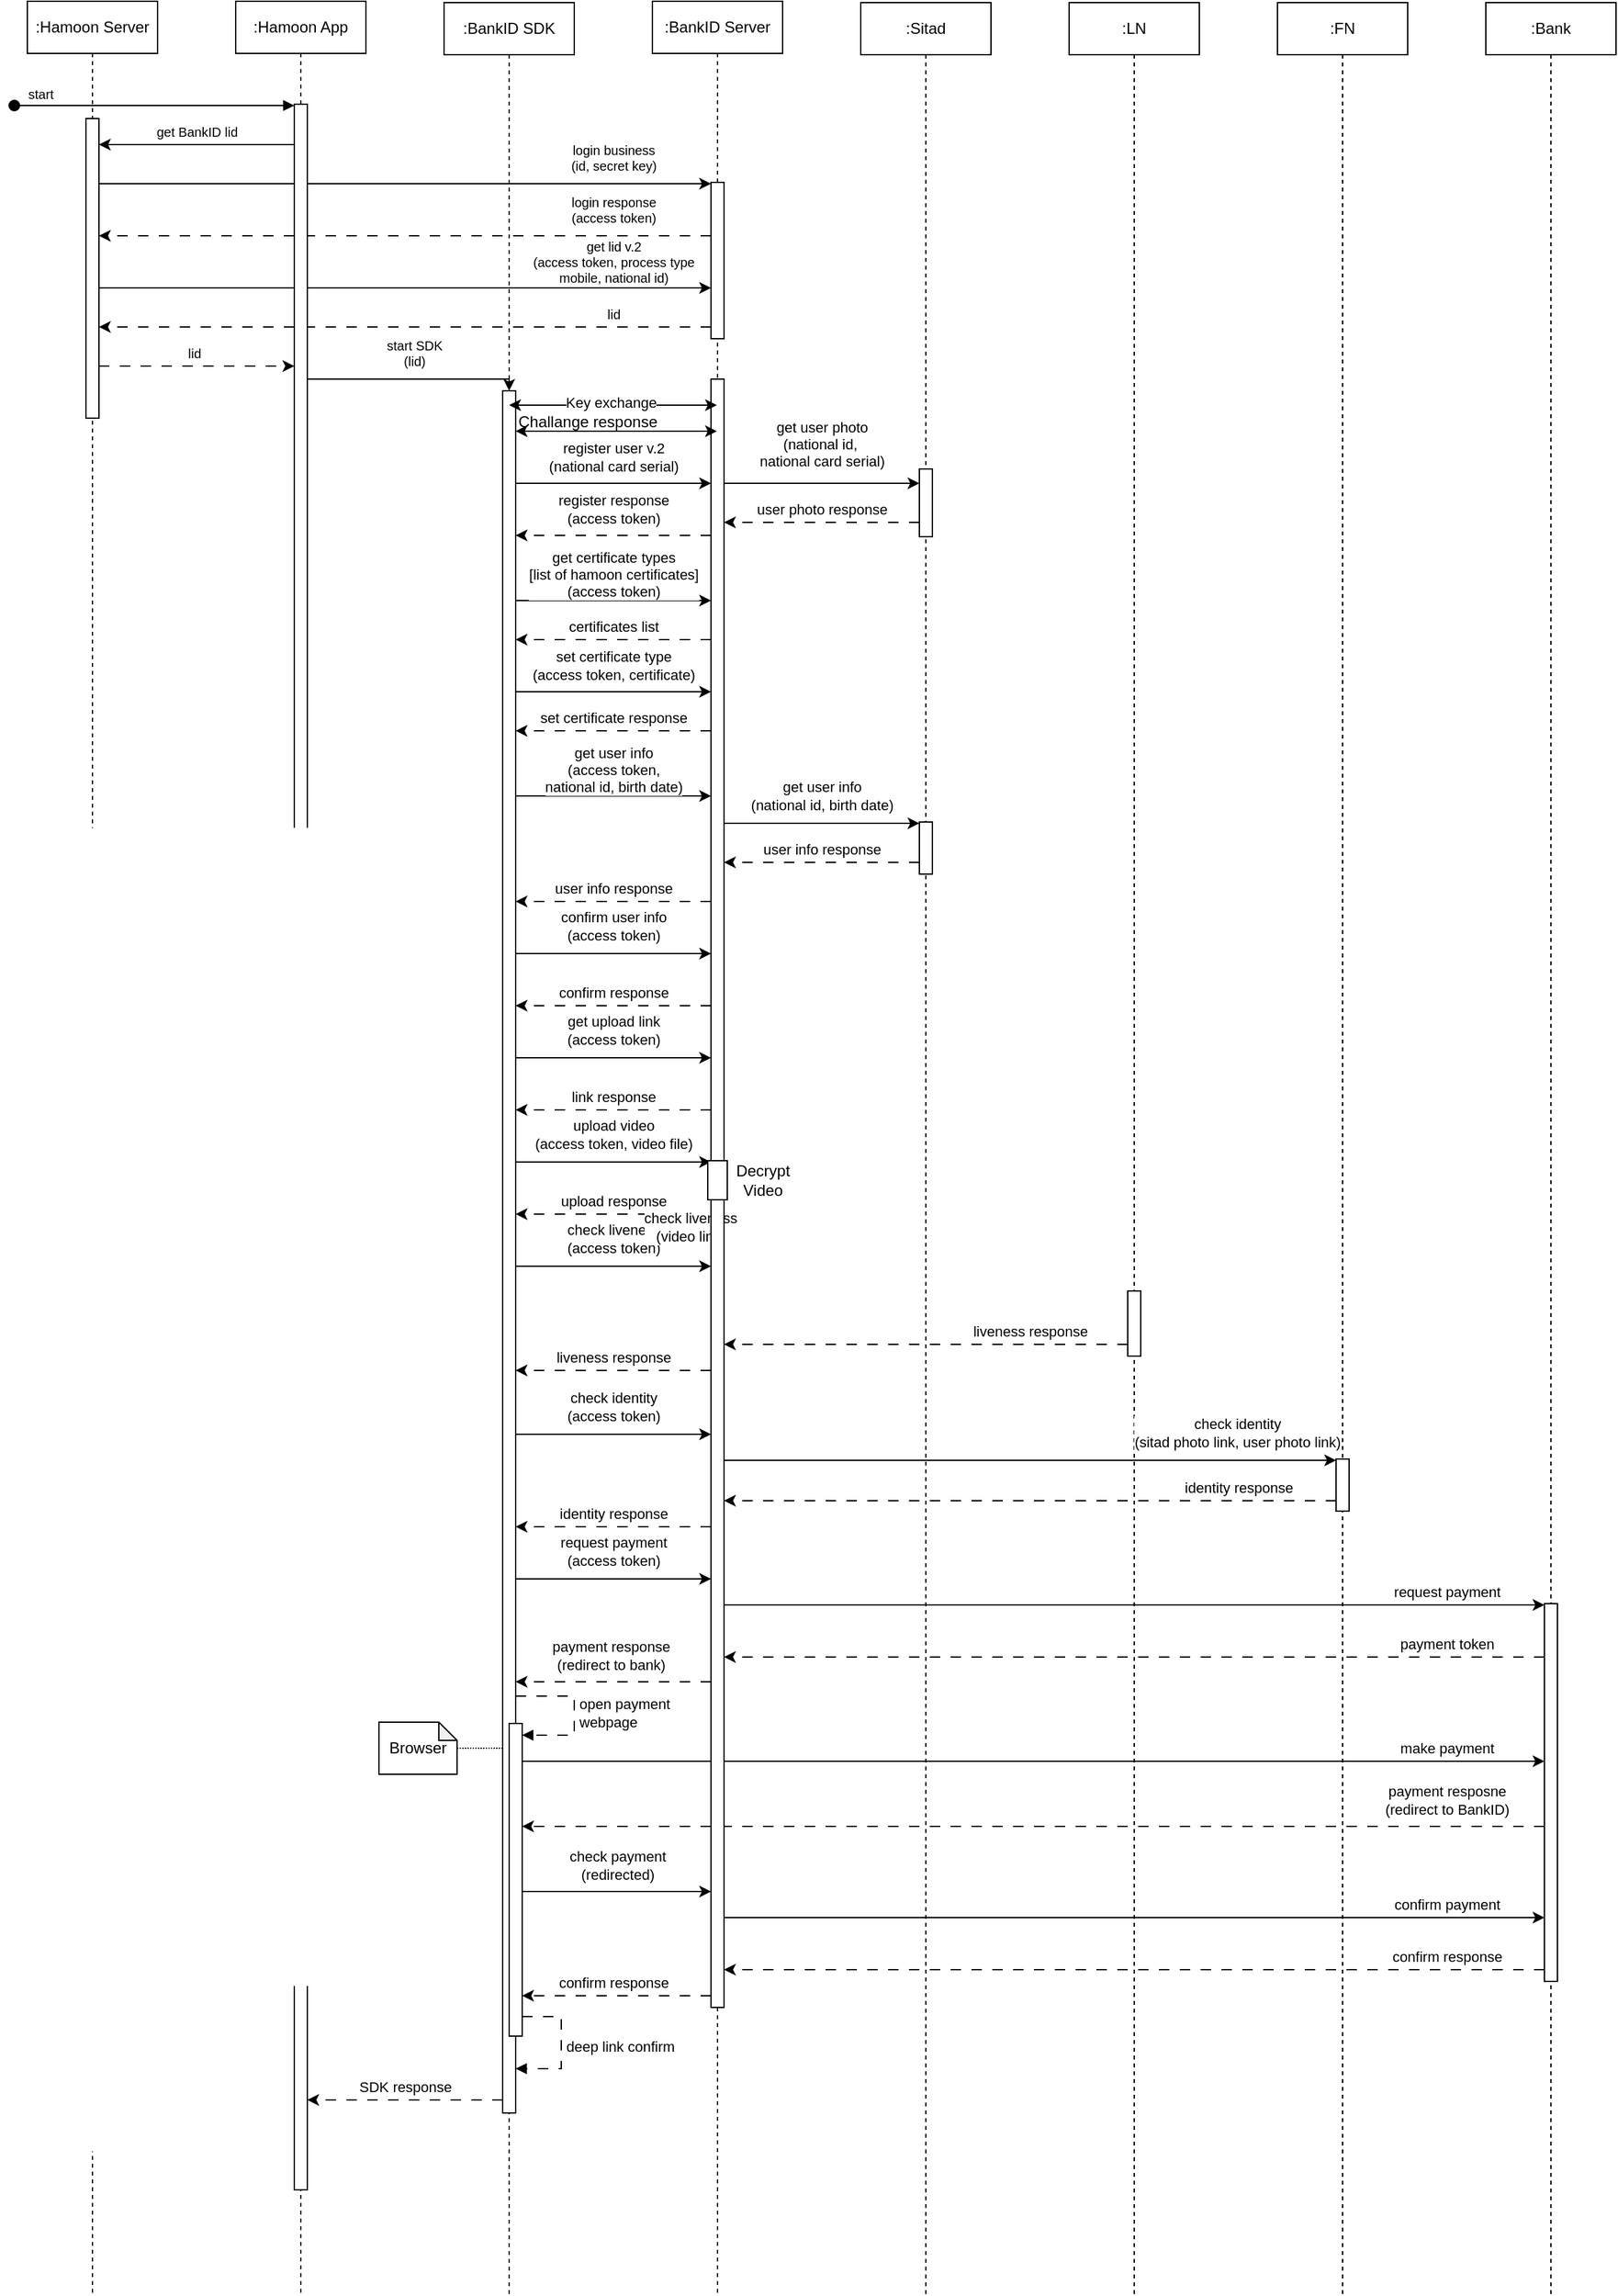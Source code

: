 <mxfile version="26.2.2">
  <diagram name="Page-1" id="2YBvvXClWsGukQMizWep">
    <mxGraphModel dx="1304" dy="1253" grid="1" gridSize="10" guides="1" tooltips="1" connect="1" arrows="1" fold="1" page="1" pageScale="1" pageWidth="850" pageHeight="1100" math="0" shadow="0">
      <root>
        <mxCell id="0" />
        <mxCell id="1" parent="0" />
        <mxCell id="X0M7s_3O7DQaG6YP52p2-14" value=":Hamoon App" style="shape=umlLifeline;perimeter=lifelinePerimeter;whiteSpace=wrap;html=1;container=0;dropTarget=0;collapsible=0;recursiveResize=0;outlineConnect=0;portConstraint=eastwest;newEdgeStyle={&quot;edgeStyle&quot;:&quot;elbowEdgeStyle&quot;,&quot;elbow&quot;:&quot;vertical&quot;,&quot;curved&quot;:0,&quot;rounded&quot;:0};" parent="1" vertex="1">
          <mxGeometry x="230" y="40" width="100" height="1760" as="geometry" />
        </mxCell>
        <mxCell id="X0M7s_3O7DQaG6YP52p2-16" value=":BankID Server" style="shape=umlLifeline;perimeter=lifelinePerimeter;whiteSpace=wrap;html=1;container=0;dropTarget=0;collapsible=0;recursiveResize=0;outlineConnect=0;portConstraint=eastwest;newEdgeStyle={&quot;edgeStyle&quot;:&quot;elbowEdgeStyle&quot;,&quot;elbow&quot;:&quot;vertical&quot;,&quot;curved&quot;:0,&quot;rounded&quot;:0};" parent="1" vertex="1">
          <mxGeometry x="550" y="40" width="100" height="1760" as="geometry" />
        </mxCell>
        <mxCell id="X0M7s_3O7DQaG6YP52p2-18" value=":BankID SDK" style="shape=umlLifeline;perimeter=lifelinePerimeter;whiteSpace=wrap;html=1;container=0;dropTarget=0;collapsible=0;recursiveResize=0;outlineConnect=0;portConstraint=eastwest;newEdgeStyle={&quot;edgeStyle&quot;:&quot;elbowEdgeStyle&quot;,&quot;elbow&quot;:&quot;vertical&quot;,&quot;curved&quot;:0,&quot;rounded&quot;:0};" parent="1" vertex="1">
          <mxGeometry x="390" y="41" width="100" height="1759" as="geometry" />
        </mxCell>
        <mxCell id="X0M7s_3O7DQaG6YP52p2-20" value=":Hamoon Server" style="shape=umlLifeline;perimeter=lifelinePerimeter;whiteSpace=wrap;html=1;container=0;dropTarget=0;collapsible=0;recursiveResize=0;outlineConnect=0;portConstraint=eastwest;newEdgeStyle={&quot;edgeStyle&quot;:&quot;elbowEdgeStyle&quot;,&quot;elbow&quot;:&quot;vertical&quot;,&quot;curved&quot;:0,&quot;rounded&quot;:0};" parent="1" vertex="1">
          <mxGeometry x="70" y="40" width="100" height="1760" as="geometry" />
        </mxCell>
        <mxCell id="X0M7s_3O7DQaG6YP52p2-22" value="start" style="html=1;verticalAlign=bottom;startArrow=oval;endArrow=block;startSize=8;edgeStyle=elbowEdgeStyle;elbow=vertical;curved=0;rounded=0;fontSize=10;" parent="1" target="X0M7s_3O7DQaG6YP52p2-15" edge="1">
          <mxGeometry x="-0.814" relative="1" as="geometry">
            <mxPoint x="60" y="120" as="sourcePoint" />
            <mxPoint x="270" y="120" as="targetPoint" />
            <mxPoint as="offset" />
          </mxGeometry>
        </mxCell>
        <mxCell id="X0M7s_3O7DQaG6YP52p2-23" value="get BankID lid" style="edgeStyle=elbowEdgeStyle;rounded=0;orthogonalLoop=1;jettySize=auto;html=1;elbow=vertical;curved=0;fontSize=10;" parent="1" source="X0M7s_3O7DQaG6YP52p2-15" target="X0M7s_3O7DQaG6YP52p2-21" edge="1">
          <mxGeometry y="-10" relative="1" as="geometry">
            <Array as="points">
              <mxPoint x="200" y="150" />
            </Array>
            <mxPoint as="offset" />
          </mxGeometry>
        </mxCell>
        <mxCell id="X0M7s_3O7DQaG6YP52p2-26" value="login business&lt;br&gt;(id, secret key)" style="edgeStyle=elbowEdgeStyle;rounded=0;orthogonalLoop=1;jettySize=auto;html=1;elbow=vertical;curved=0;fontSize=10;" parent="1" target="X0M7s_3O7DQaG6YP52p2-17" edge="1">
          <mxGeometry x="0.694" y="20" relative="1" as="geometry">
            <mxPoint x="125" y="199.937" as="sourcePoint" />
            <mxPoint x="580" y="200" as="targetPoint" />
            <Array as="points">
              <mxPoint x="360" y="180" />
            </Array>
            <mxPoint as="offset" />
          </mxGeometry>
        </mxCell>
        <mxCell id="X0M7s_3O7DQaG6YP52p2-27" value="login response&lt;br style=&quot;font-size: 10px;&quot;&gt;(access token)" style="edgeStyle=elbowEdgeStyle;rounded=0;orthogonalLoop=1;jettySize=auto;html=1;elbow=vertical;curved=0;dashed=1;dashPattern=8 8;fontSize=10;" parent="1" source="X0M7s_3O7DQaG6YP52p2-17" target="X0M7s_3O7DQaG6YP52p2-21" edge="1">
          <mxGeometry x="-0.681" y="-20" relative="1" as="geometry">
            <Array as="points">
              <mxPoint x="240" y="220" />
            </Array>
            <mxPoint as="offset" />
          </mxGeometry>
        </mxCell>
        <mxCell id="X0M7s_3O7DQaG6YP52p2-28" value="get lid v.2&lt;br&gt;(access token, process type&lt;br&gt;mobile, national id)" style="edgeStyle=elbowEdgeStyle;rounded=0;orthogonalLoop=1;jettySize=auto;html=1;elbow=vertical;curved=0;fontSize=10;" parent="1" source="X0M7s_3O7DQaG6YP52p2-21" target="X0M7s_3O7DQaG6YP52p2-17" edge="1">
          <mxGeometry x="0.681" y="20" relative="1" as="geometry">
            <mxPoint x="125" y="319.76" as="sourcePoint" />
            <mxPoint x="595" y="319.76" as="targetPoint" />
            <Array as="points">
              <mxPoint x="500" y="260" />
            </Array>
            <mxPoint as="offset" />
          </mxGeometry>
        </mxCell>
        <mxCell id="X0M7s_3O7DQaG6YP52p2-29" value="lid" style="edgeStyle=elbowEdgeStyle;rounded=0;orthogonalLoop=1;jettySize=auto;html=1;elbow=vertical;curved=0;dashed=1;dashPattern=8 8;fontSize=10;" parent="1" source="X0M7s_3O7DQaG6YP52p2-17" target="X0M7s_3O7DQaG6YP52p2-21" edge="1">
          <mxGeometry x="-0.681" y="-10" relative="1" as="geometry">
            <Array as="points">
              <mxPoint x="360" y="290" />
            </Array>
            <mxPoint as="offset" />
          </mxGeometry>
        </mxCell>
        <mxCell id="X0M7s_3O7DQaG6YP52p2-30" value="lid" style="edgeStyle=elbowEdgeStyle;rounded=0;orthogonalLoop=1;jettySize=auto;html=1;elbow=vertical;curved=0;dashed=1;dashPattern=8 8;fontSize=10;" parent="1" source="X0M7s_3O7DQaG6YP52p2-21" target="X0M7s_3O7DQaG6YP52p2-15" edge="1">
          <mxGeometry x="-0.029" y="10" relative="1" as="geometry">
            <Array as="points">
              <mxPoint x="200" y="320" />
            </Array>
            <mxPoint as="offset" />
          </mxGeometry>
        </mxCell>
        <mxCell id="X0M7s_3O7DQaG6YP52p2-31" value="start SDK&lt;br style=&quot;font-size: 10px;&quot;&gt;(lid)" style="edgeStyle=elbowEdgeStyle;rounded=0;orthogonalLoop=1;jettySize=auto;html=1;elbow=vertical;curved=0;fontSize=10;" parent="1" source="X0M7s_3O7DQaG6YP52p2-15" target="X0M7s_3O7DQaG6YP52p2-19" edge="1">
          <mxGeometry y="20" relative="1" as="geometry">
            <Array as="points">
              <mxPoint x="360" y="330" />
            </Array>
            <mxPoint as="offset" />
            <mxPoint x="420" y="340" as="targetPoint" />
          </mxGeometry>
        </mxCell>
        <mxCell id="X0M7s_3O7DQaG6YP52p2-65" value="register user v.2&lt;br&gt;(national card serial)" style="edgeStyle=elbowEdgeStyle;rounded=0;orthogonalLoop=1;jettySize=auto;html=1;elbow=vertical;curved=0;" parent="1" source="X0M7s_3O7DQaG6YP52p2-19" target="X0M7s_3O7DQaG6YP52p2-64" edge="1">
          <mxGeometry y="20" relative="1" as="geometry">
            <Array as="points">
              <mxPoint x="530" y="410" />
            </Array>
            <mxPoint as="offset" />
          </mxGeometry>
        </mxCell>
        <mxCell id="X0M7s_3O7DQaG6YP52p2-66" value="register response&lt;br&gt;(access token)" style="edgeStyle=elbowEdgeStyle;rounded=0;orthogonalLoop=1;jettySize=auto;html=1;elbow=vertical;curved=0;dashed=1;dashPattern=8 8;" parent="1" source="X0M7s_3O7DQaG6YP52p2-64" target="X0M7s_3O7DQaG6YP52p2-19" edge="1">
          <mxGeometry y="-20" relative="1" as="geometry">
            <mxPoint x="595" y="509" as="sourcePoint" />
            <mxPoint x="440.024" y="509" as="targetPoint" />
            <Array as="points">
              <mxPoint x="520" y="450" />
            </Array>
            <mxPoint as="offset" />
          </mxGeometry>
        </mxCell>
        <mxCell id="X0M7s_3O7DQaG6YP52p2-74" value=":Sitad" style="shape=umlLifeline;perimeter=lifelinePerimeter;whiteSpace=wrap;html=1;container=0;dropTarget=0;collapsible=0;recursiveResize=0;outlineConnect=0;portConstraint=eastwest;newEdgeStyle={&quot;edgeStyle&quot;:&quot;elbowEdgeStyle&quot;,&quot;elbow&quot;:&quot;vertical&quot;,&quot;curved&quot;:0,&quot;rounded&quot;:0};" parent="1" vertex="1">
          <mxGeometry x="710" y="41" width="100" height="1759" as="geometry" />
        </mxCell>
        <mxCell id="X0M7s_3O7DQaG6YP52p2-76" value="get user photo&lt;br&gt;(national id,&amp;nbsp;&lt;br&gt;national card serial)" style="edgeStyle=elbowEdgeStyle;rounded=0;orthogonalLoop=1;jettySize=auto;html=1;elbow=vertical;curved=0;" parent="1" source="X0M7s_3O7DQaG6YP52p2-64" target="X0M7s_3O7DQaG6YP52p2-75" edge="1">
          <mxGeometry y="30" relative="1" as="geometry">
            <Array as="points">
              <mxPoint x="670" y="410" />
            </Array>
            <mxPoint as="offset" />
          </mxGeometry>
        </mxCell>
        <mxCell id="X0M7s_3O7DQaG6YP52p2-78" value="user photo response" style="edgeStyle=elbowEdgeStyle;rounded=0;orthogonalLoop=1;jettySize=auto;html=1;elbow=vertical;curved=0;dashed=1;dashPattern=8 8;" parent="1" source="X0M7s_3O7DQaG6YP52p2-75" target="X0M7s_3O7DQaG6YP52p2-64" edge="1">
          <mxGeometry y="-10" relative="1" as="geometry">
            <Array as="points">
              <mxPoint x="700" y="440" />
            </Array>
            <mxPoint as="offset" />
          </mxGeometry>
        </mxCell>
        <mxCell id="X0M7s_3O7DQaG6YP52p2-79" value="get certificate types &lt;br&gt;[list of hamoon certificates]&lt;br&gt;(access token)" style="edgeStyle=elbowEdgeStyle;rounded=0;orthogonalLoop=1;jettySize=auto;html=1;elbow=vertical;curved=0;" parent="1" source="X0M7s_3O7DQaG6YP52p2-19" target="X0M7s_3O7DQaG6YP52p2-64" edge="1">
          <mxGeometry y="20" relative="1" as="geometry">
            <Array as="points">
              <mxPoint x="520" y="500" />
            </Array>
            <mxPoint as="offset" />
            <mxPoint x="445" y="581" as="sourcePoint" />
            <mxPoint x="595" y="581" as="targetPoint" />
          </mxGeometry>
        </mxCell>
        <mxCell id="X0M7s_3O7DQaG6YP52p2-80" value="certificates list" style="edgeStyle=elbowEdgeStyle;rounded=0;orthogonalLoop=1;jettySize=auto;html=1;elbow=vertical;curved=0;dashed=1;dashPattern=8 8;" parent="1" source="X0M7s_3O7DQaG6YP52p2-64" target="X0M7s_3O7DQaG6YP52p2-19" edge="1">
          <mxGeometry y="-10" relative="1" as="geometry">
            <Array as="points">
              <mxPoint x="520" y="530" />
            </Array>
            <mxPoint as="offset" />
            <mxPoint x="595" y="611" as="sourcePoint" />
            <mxPoint x="445" y="611" as="targetPoint" />
          </mxGeometry>
        </mxCell>
        <mxCell id="X0M7s_3O7DQaG6YP52p2-81" value="get user info&lt;br&gt;(access token, &lt;br&gt;national id, birth date)" style="edgeStyle=elbowEdgeStyle;rounded=0;orthogonalLoop=1;jettySize=auto;html=1;elbow=vertical;curved=0;" parent="1" target="X0M7s_3O7DQaG6YP52p2-64" edge="1">
          <mxGeometry x="0.068" y="20" relative="1" as="geometry">
            <Array as="points">
              <mxPoint x="520" y="650" />
            </Array>
            <mxPoint as="offset" />
            <mxPoint x="445" y="661" as="sourcePoint" />
            <mxPoint x="595" y="661" as="targetPoint" />
          </mxGeometry>
        </mxCell>
        <mxCell id="X0M7s_3O7DQaG6YP52p2-84" value="get user info&lt;br&gt;(national id, birth date)" style="edgeStyle=elbowEdgeStyle;rounded=0;orthogonalLoop=1;jettySize=auto;html=1;elbow=vertical;curved=0;" parent="1" target="X0M7s_3O7DQaG6YP52p2-83" edge="1">
          <mxGeometry y="21" relative="1" as="geometry">
            <Array as="points">
              <mxPoint x="690" y="671" />
            </Array>
            <mxPoint as="offset" />
            <mxPoint x="605" y="671" as="sourcePoint" />
          </mxGeometry>
        </mxCell>
        <mxCell id="X0M7s_3O7DQaG6YP52p2-85" value="user info response" style="edgeStyle=elbowEdgeStyle;rounded=0;orthogonalLoop=1;jettySize=auto;html=1;elbow=vertical;curved=0;dashed=1;dashPattern=8 8;" parent="1" source="X0M7s_3O7DQaG6YP52p2-83" edge="1">
          <mxGeometry y="-10" relative="1" as="geometry">
            <Array as="points">
              <mxPoint x="680" y="701" />
            </Array>
            <mxPoint as="offset" />
            <mxPoint x="605" y="701" as="targetPoint" />
          </mxGeometry>
        </mxCell>
        <mxCell id="X0M7s_3O7DQaG6YP52p2-87" value="user info response" style="edgeStyle=elbowEdgeStyle;rounded=0;orthogonalLoop=1;jettySize=auto;html=1;elbow=vertical;curved=0;dashed=1;dashPattern=8 8;" parent="1" edge="1">
          <mxGeometry y="-10" relative="1" as="geometry">
            <Array as="points">
              <mxPoint x="520" y="731" />
            </Array>
            <mxPoint as="offset" />
            <mxPoint x="595" y="731" as="sourcePoint" />
            <mxPoint x="445" y="731" as="targetPoint" />
          </mxGeometry>
        </mxCell>
        <mxCell id="X0M7s_3O7DQaG6YP52p2-88" value="confirm user info&lt;br&gt;(access token)" style="edgeStyle=elbowEdgeStyle;rounded=0;orthogonalLoop=1;jettySize=auto;html=1;elbow=vertical;curved=0;" parent="1" edge="1">
          <mxGeometry y="21" relative="1" as="geometry">
            <Array as="points">
              <mxPoint x="530" y="771" />
            </Array>
            <mxPoint as="offset" />
            <mxPoint x="445" y="771" as="sourcePoint" />
            <mxPoint x="595" y="771" as="targetPoint" />
          </mxGeometry>
        </mxCell>
        <mxCell id="X0M7s_3O7DQaG6YP52p2-89" value="confirm response" style="edgeStyle=elbowEdgeStyle;rounded=0;orthogonalLoop=1;jettySize=auto;html=1;elbow=vertical;curved=0;dashed=1;dashPattern=8 8;" parent="1" edge="1">
          <mxGeometry y="-10" relative="1" as="geometry">
            <Array as="points">
              <mxPoint x="520" y="811" />
            </Array>
            <mxPoint as="offset" />
            <mxPoint x="595" y="811" as="sourcePoint" />
            <mxPoint x="445" y="811" as="targetPoint" />
          </mxGeometry>
        </mxCell>
        <mxCell id="X0M7s_3O7DQaG6YP52p2-90" value="get upload link&lt;br&gt;(access token)" style="edgeStyle=elbowEdgeStyle;rounded=0;orthogonalLoop=1;jettySize=auto;html=1;elbow=vertical;curved=0;" parent="1" edge="1">
          <mxGeometry y="21" relative="1" as="geometry">
            <Array as="points">
              <mxPoint x="520" y="851" />
            </Array>
            <mxPoint as="offset" />
            <mxPoint x="445" y="851" as="sourcePoint" />
            <mxPoint x="595" y="851" as="targetPoint" />
          </mxGeometry>
        </mxCell>
        <mxCell id="X0M7s_3O7DQaG6YP52p2-91" value="link response" style="edgeStyle=elbowEdgeStyle;rounded=0;orthogonalLoop=1;jettySize=auto;html=1;elbow=vertical;curved=0;dashed=1;dashPattern=8 8;" parent="1" edge="1">
          <mxGeometry y="-10" relative="1" as="geometry">
            <Array as="points">
              <mxPoint x="520" y="891" />
            </Array>
            <mxPoint as="offset" />
            <mxPoint x="595" y="891" as="sourcePoint" />
            <mxPoint x="445" y="891" as="targetPoint" />
          </mxGeometry>
        </mxCell>
        <mxCell id="X0M7s_3O7DQaG6YP52p2-92" value="upload video&lt;br&gt;(access token, video file)" style="edgeStyle=elbowEdgeStyle;rounded=0;orthogonalLoop=1;jettySize=auto;html=1;elbow=vertical;curved=0;" parent="1" edge="1">
          <mxGeometry y="21" relative="1" as="geometry">
            <Array as="points">
              <mxPoint x="520" y="931" />
            </Array>
            <mxPoint as="offset" />
            <mxPoint x="445" y="931" as="sourcePoint" />
            <mxPoint x="595" y="931" as="targetPoint" />
          </mxGeometry>
        </mxCell>
        <mxCell id="X0M7s_3O7DQaG6YP52p2-93" value="upload response" style="edgeStyle=elbowEdgeStyle;rounded=0;orthogonalLoop=1;jettySize=auto;html=1;elbow=vertical;curved=0;dashed=1;dashPattern=8 8;" parent="1" edge="1">
          <mxGeometry y="-10" relative="1" as="geometry">
            <Array as="points">
              <mxPoint x="540" y="971" />
            </Array>
            <mxPoint as="offset" />
            <mxPoint x="595" y="971" as="sourcePoint" />
            <mxPoint x="445" y="971" as="targetPoint" />
          </mxGeometry>
        </mxCell>
        <mxCell id="X0M7s_3O7DQaG6YP52p2-94" value="check liveness&lt;br&gt;(access token)" style="edgeStyle=elbowEdgeStyle;rounded=0;orthogonalLoop=1;jettySize=auto;html=1;elbow=vertical;curved=0;" parent="1" edge="1">
          <mxGeometry y="21" relative="1" as="geometry">
            <mxPoint x="445" y="1011" as="sourcePoint" />
            <mxPoint x="595" y="1011" as="targetPoint" />
            <Array as="points">
              <mxPoint x="520" y="1011" />
            </Array>
            <mxPoint as="offset" />
          </mxGeometry>
        </mxCell>
        <mxCell id="X0M7s_3O7DQaG6YP52p2-95" value=":LN" style="shape=umlLifeline;perimeter=lifelinePerimeter;whiteSpace=wrap;html=1;container=0;dropTarget=0;collapsible=0;recursiveResize=0;outlineConnect=0;portConstraint=eastwest;newEdgeStyle={&quot;edgeStyle&quot;:&quot;elbowEdgeStyle&quot;,&quot;elbow&quot;:&quot;vertical&quot;,&quot;curved&quot;:0,&quot;rounded&quot;:0};" parent="1" vertex="1">
          <mxGeometry x="870" y="41" width="100" height="1759" as="geometry" />
        </mxCell>
        <mxCell id="X0M7s_3O7DQaG6YP52p2-97" value=":FN" style="shape=umlLifeline;perimeter=lifelinePerimeter;whiteSpace=wrap;html=1;container=0;dropTarget=0;collapsible=0;recursiveResize=0;outlineConnect=0;portConstraint=eastwest;newEdgeStyle={&quot;edgeStyle&quot;:&quot;elbowEdgeStyle&quot;,&quot;elbow&quot;:&quot;vertical&quot;,&quot;curved&quot;:0,&quot;rounded&quot;:0};" parent="1" vertex="1">
          <mxGeometry x="1030" y="41" width="100" height="1759" as="geometry" />
        </mxCell>
        <mxCell id="X0M7s_3O7DQaG6YP52p2-99" value="check liveness&lt;br&gt;(video link)" style="edgeStyle=elbowEdgeStyle;rounded=0;orthogonalLoop=1;jettySize=auto;html=1;elbow=vertical;curved=0;" parent="1" target="kFHbxKlF0oLTYLGmU0aL-9" edge="1">
          <mxGeometry x="0.516" y="21" relative="1" as="geometry">
            <Array as="points">
              <mxPoint x="840" y="1040" />
            </Array>
            <mxPoint as="offset" />
            <mxPoint x="605" y="1040" as="sourcePoint" />
            <mxPoint x="915.0" y="1040" as="targetPoint" />
          </mxGeometry>
        </mxCell>
        <mxCell id="X0M7s_3O7DQaG6YP52p2-100" value="liveness response" style="edgeStyle=elbowEdgeStyle;rounded=0;orthogonalLoop=1;jettySize=auto;html=1;elbow=vertical;curved=0;dashed=1;dashPattern=8 8;" parent="1" source="X0M7s_3O7DQaG6YP52p2-96" edge="1">
          <mxGeometry x="-0.516" y="-10" relative="1" as="geometry">
            <Array as="points">
              <mxPoint x="840" y="1071" />
            </Array>
            <mxPoint as="offset" />
            <mxPoint x="605" y="1071" as="targetPoint" />
          </mxGeometry>
        </mxCell>
        <mxCell id="X0M7s_3O7DQaG6YP52p2-101" value="liveness response" style="edgeStyle=elbowEdgeStyle;rounded=0;orthogonalLoop=1;jettySize=auto;html=1;elbow=vertical;curved=0;dashed=1;dashPattern=8 8;" parent="1" edge="1">
          <mxGeometry x="0.002" y="-10" relative="1" as="geometry">
            <mxPoint x="595" y="1091" as="sourcePoint" />
            <mxPoint x="445" y="1091" as="targetPoint" />
            <Array as="points">
              <mxPoint x="545" y="1091" />
            </Array>
            <mxPoint as="offset" />
          </mxGeometry>
        </mxCell>
        <mxCell id="X0M7s_3O7DQaG6YP52p2-102" value="request payment&lt;br&gt;(access token)" style="edgeStyle=elbowEdgeStyle;rounded=0;orthogonalLoop=1;jettySize=auto;html=1;elbow=vertical;curved=0;" parent="1" edge="1">
          <mxGeometry y="21" relative="1" as="geometry">
            <mxPoint x="445" y="1251" as="sourcePoint" />
            <mxPoint x="595" y="1251" as="targetPoint" />
            <Array as="points">
              <mxPoint x="520" y="1251" />
            </Array>
            <mxPoint as="offset" />
          </mxGeometry>
        </mxCell>
        <mxCell id="X0M7s_3O7DQaG6YP52p2-103" value="check identity&lt;br&gt;(sitad photo link, user photo link)" style="edgeStyle=elbowEdgeStyle;rounded=0;orthogonalLoop=1;jettySize=auto;html=1;elbow=vertical;curved=0;" parent="1" target="X0M7s_3O7DQaG6YP52p2-98" edge="1">
          <mxGeometry x="0.681" y="21" relative="1" as="geometry">
            <mxPoint x="605" y="1151" as="sourcePoint" />
            <mxPoint x="1075" y="1151" as="targetPoint" />
            <Array as="points">
              <mxPoint x="840" y="1160" />
            </Array>
            <mxPoint as="offset" />
          </mxGeometry>
        </mxCell>
        <mxCell id="X0M7s_3O7DQaG6YP52p2-105" value="identity response" style="edgeStyle=elbowEdgeStyle;rounded=0;orthogonalLoop=1;jettySize=auto;html=1;elbow=vertical;curved=0;dashed=1;dashPattern=8 8;" parent="1" source="X0M7s_3O7DQaG6YP52p2-98" edge="1">
          <mxGeometry x="-0.681" y="-10" relative="1" as="geometry">
            <Array as="points">
              <mxPoint x="920" y="1191" />
            </Array>
            <mxPoint as="offset" />
            <mxPoint x="605" y="1191" as="targetPoint" />
          </mxGeometry>
        </mxCell>
        <mxCell id="X0M7s_3O7DQaG6YP52p2-98" value="" style="html=1;points=[];perimeter=orthogonalPerimeter;outlineConnect=0;targetShapes=umlLifeline;portConstraint=eastwest;newEdgeStyle={&quot;edgeStyle&quot;:&quot;elbowEdgeStyle&quot;,&quot;elbow&quot;:&quot;vertical&quot;,&quot;curved&quot;:0,&quot;rounded&quot;:0};fontSize=10;container=0;" parent="1" vertex="1">
          <mxGeometry x="1075" y="1159" width="10" height="40" as="geometry" />
        </mxCell>
        <mxCell id="X0M7s_3O7DQaG6YP52p2-106" value="identity response" style="edgeStyle=elbowEdgeStyle;rounded=0;orthogonalLoop=1;jettySize=auto;html=1;elbow=vertical;curved=0;dashed=1;dashPattern=8 8;" parent="1" edge="1">
          <mxGeometry y="-10" relative="1" as="geometry">
            <mxPoint x="595" y="1211" as="sourcePoint" />
            <mxPoint x="445" y="1211" as="targetPoint" />
            <Array as="points">
              <mxPoint x="540" y="1211" />
            </Array>
            <mxPoint as="offset" />
          </mxGeometry>
        </mxCell>
        <mxCell id="X0M7s_3O7DQaG6YP52p2-107" value=":Bank" style="shape=umlLifeline;perimeter=lifelinePerimeter;whiteSpace=wrap;html=1;container=0;dropTarget=0;collapsible=0;recursiveResize=0;outlineConnect=0;portConstraint=eastwest;newEdgeStyle={&quot;edgeStyle&quot;:&quot;elbowEdgeStyle&quot;,&quot;elbow&quot;:&quot;vertical&quot;,&quot;curved&quot;:0,&quot;rounded&quot;:0};" parent="1" vertex="1">
          <mxGeometry x="1190" y="41" width="100" height="1759" as="geometry" />
        </mxCell>
        <mxCell id="X0M7s_3O7DQaG6YP52p2-109" value="request payment" style="edgeStyle=elbowEdgeStyle;rounded=0;orthogonalLoop=1;jettySize=auto;html=1;elbow=vertical;curved=0;" parent="1" target="X0M7s_3O7DQaG6YP52p2-108" edge="1">
          <mxGeometry x="0.762" y="10" relative="1" as="geometry">
            <mxPoint x="605" y="1271" as="sourcePoint" />
            <mxPoint x="1260" y="1301" as="targetPoint" />
            <Array as="points">
              <mxPoint x="1160" y="1271" />
            </Array>
            <mxPoint as="offset" />
          </mxGeometry>
        </mxCell>
        <mxCell id="X0M7s_3O7DQaG6YP52p2-110" value="payment token" style="edgeStyle=elbowEdgeStyle;rounded=0;orthogonalLoop=1;jettySize=auto;html=1;elbow=vertical;curved=0;dashed=1;dashPattern=8 8;" parent="1" source="X0M7s_3O7DQaG6YP52p2-108" edge="1">
          <mxGeometry x="-0.762" y="-10" relative="1" as="geometry">
            <Array as="points">
              <mxPoint x="1160" y="1311" />
            </Array>
            <mxPoint as="offset" />
            <mxPoint x="605" y="1311" as="targetPoint" />
          </mxGeometry>
        </mxCell>
        <mxCell id="X0M7s_3O7DQaG6YP52p2-111" value="payment response&lt;br&gt;(redirect to bank)" style="edgeStyle=elbowEdgeStyle;rounded=0;orthogonalLoop=1;jettySize=auto;html=1;elbow=vertical;curved=0;dashed=1;dashPattern=8 8;" parent="1" source="X0M7s_3O7DQaG6YP52p2-64" target="X0M7s_3O7DQaG6YP52p2-19" edge="1">
          <mxGeometry x="0.035" y="-20" relative="1" as="geometry">
            <mxPoint x="595" y="1321" as="sourcePoint" />
            <mxPoint x="445" y="1321" as="targetPoint" />
            <Array as="points">
              <mxPoint x="520" y="1330" />
            </Array>
            <mxPoint as="offset" />
          </mxGeometry>
        </mxCell>
        <mxCell id="X0M7s_3O7DQaG6YP52p2-112" value="confirm payment" style="edgeStyle=elbowEdgeStyle;rounded=0;orthogonalLoop=1;jettySize=auto;html=1;elbow=vertical;curved=0;" parent="1" target="X0M7s_3O7DQaG6YP52p2-108" edge="1">
          <mxGeometry x="0.762" y="10" relative="1" as="geometry">
            <mxPoint x="605" y="1511" as="sourcePoint" />
            <mxPoint x="1401.71" y="1481" as="targetPoint" />
            <Array as="points">
              <mxPoint x="1160" y="1511" />
            </Array>
            <mxPoint as="offset" />
          </mxGeometry>
        </mxCell>
        <mxCell id="X0M7s_3O7DQaG6YP52p2-113" value="payment resposne&lt;br&gt;(redirect to BankID)" style="edgeStyle=elbowEdgeStyle;rounded=0;orthogonalLoop=1;jettySize=auto;html=1;elbow=vertical;curved=0;dashed=1;dashPattern=8 8;" parent="1" source="X0M7s_3O7DQaG6YP52p2-108" target="X0M7s_3O7DQaG6YP52p2-116" edge="1">
          <mxGeometry x="-0.809" y="-20" relative="1" as="geometry">
            <Array as="points">
              <mxPoint x="1160" y="1441" />
            </Array>
            <mxPoint as="offset" />
          </mxGeometry>
        </mxCell>
        <mxCell id="X0M7s_3O7DQaG6YP52p2-114" value="check payment&lt;br&gt;(redirected)" style="edgeStyle=elbowEdgeStyle;rounded=0;orthogonalLoop=1;jettySize=auto;html=1;elbow=vertical;curved=0;" parent="1" source="X0M7s_3O7DQaG6YP52p2-116" edge="1">
          <mxGeometry y="20" relative="1" as="geometry">
            <mxPoint x="445" y="1481" as="sourcePoint" />
            <mxPoint x="595" y="1491" as="targetPoint" />
            <Array as="points">
              <mxPoint x="520" y="1491" />
            </Array>
            <mxPoint as="offset" />
          </mxGeometry>
        </mxCell>
        <mxCell id="X0M7s_3O7DQaG6YP52p2-115" value="confirm response" style="edgeStyle=elbowEdgeStyle;rounded=0;orthogonalLoop=1;jettySize=auto;html=1;elbow=vertical;curved=0;dashed=1;dashPattern=8 8;" parent="1" source="X0M7s_3O7DQaG6YP52p2-108" edge="1">
          <mxGeometry x="-0.762" y="-10" relative="1" as="geometry">
            <Array as="points">
              <mxPoint x="1160" y="1551" />
            </Array>
            <mxPoint as="offset" />
            <mxPoint x="605" y="1551" as="targetPoint" />
          </mxGeometry>
        </mxCell>
        <mxCell id="X0M7s_3O7DQaG6YP52p2-117" value="make payment" style="edgeStyle=elbowEdgeStyle;rounded=0;orthogonalLoop=1;jettySize=auto;html=1;elbow=vertical;curved=0;" parent="1" source="X0M7s_3O7DQaG6YP52p2-116" target="X0M7s_3O7DQaG6YP52p2-108" edge="1">
          <mxGeometry x="0.809" y="10" relative="1" as="geometry">
            <Array as="points">
              <mxPoint x="950" y="1391" />
            </Array>
            <mxPoint as="offset" />
          </mxGeometry>
        </mxCell>
        <mxCell id="X0M7s_3O7DQaG6YP52p2-118" value="confirm response" style="edgeStyle=elbowEdgeStyle;rounded=0;orthogonalLoop=1;jettySize=auto;html=1;elbow=vertical;curved=0;dashed=1;dashPattern=8 8;" parent="1" target="X0M7s_3O7DQaG6YP52p2-116" edge="1">
          <mxGeometry x="0.035" y="-10" relative="1" as="geometry">
            <mxPoint x="595" y="1571" as="sourcePoint" />
            <mxPoint x="450" y="1561" as="targetPoint" />
            <Array as="points">
              <mxPoint x="520" y="1571" />
            </Array>
            <mxPoint as="offset" />
          </mxGeometry>
        </mxCell>
        <mxCell id="X0M7s_3O7DQaG6YP52p2-123" value="SDK response" style="edgeStyle=elbowEdgeStyle;rounded=0;orthogonalLoop=1;jettySize=auto;html=1;elbow=vertical;curved=0;dashed=1;dashPattern=8 8;" parent="1" edge="1">
          <mxGeometry y="-10" relative="1" as="geometry">
            <mxPoint x="435" y="1651" as="sourcePoint" />
            <mxPoint x="285" y="1651" as="targetPoint" />
            <Array as="points">
              <mxPoint x="360" y="1651" />
            </Array>
            <mxPoint as="offset" />
          </mxGeometry>
        </mxCell>
        <mxCell id="X0M7s_3O7DQaG6YP52p2-124" value="Browser" style="shape=note;whiteSpace=wrap;html=1;backgroundOutline=1;darkOpacity=0.05;size=14;container=0;" parent="1" vertex="1">
          <mxGeometry x="340" y="1361" width="60" height="40" as="geometry" />
        </mxCell>
        <mxCell id="X0M7s_3O7DQaG6YP52p2-126" style="edgeStyle=elbowEdgeStyle;rounded=0;orthogonalLoop=1;jettySize=auto;html=1;elbow=vertical;curved=0;dashed=1;dashPattern=1 1;endArrow=none;endFill=0;" parent="1" target="X0M7s_3O7DQaG6YP52p2-124" edge="1">
          <mxGeometry relative="1" as="geometry">
            <Array as="points">
              <mxPoint x="410" y="1381" />
            </Array>
            <mxPoint x="440" y="1370" as="sourcePoint" />
            <mxPoint x="390" y="1361" as="targetPoint" />
          </mxGeometry>
        </mxCell>
        <mxCell id="OpY1ArniPp_bl8sgBunw-1" value="set certificate type&lt;br&gt;(access token, certificate)" style="edgeStyle=elbowEdgeStyle;rounded=0;orthogonalLoop=1;jettySize=auto;html=1;elbow=vertical;curved=0;" parent="1" source="X0M7s_3O7DQaG6YP52p2-19" target="X0M7s_3O7DQaG6YP52p2-64" edge="1">
          <mxGeometry y="20" relative="1" as="geometry">
            <Array as="points">
              <mxPoint x="530" y="570" />
            </Array>
            <mxPoint as="offset" />
            <mxPoint x="455" y="651" as="sourcePoint" />
            <mxPoint x="605" y="580" as="targetPoint" />
          </mxGeometry>
        </mxCell>
        <mxCell id="OpY1ArniPp_bl8sgBunw-2" value="set certificate response" style="edgeStyle=elbowEdgeStyle;rounded=0;orthogonalLoop=1;jettySize=auto;html=1;elbow=vertical;curved=0;dashed=1;dashPattern=8 8;" parent="1" source="X0M7s_3O7DQaG6YP52p2-64" target="X0M7s_3O7DQaG6YP52p2-19" edge="1">
          <mxGeometry y="-10" relative="1" as="geometry">
            <Array as="points">
              <mxPoint x="520" y="600" />
            </Array>
            <mxPoint as="offset" />
            <mxPoint x="605" y="681" as="sourcePoint" />
            <mxPoint x="455" y="610" as="targetPoint" />
          </mxGeometry>
        </mxCell>
        <mxCell id="OpY1ArniPp_bl8sgBunw-3" value="check identity&lt;br&gt;(access token)" style="edgeStyle=elbowEdgeStyle;rounded=0;orthogonalLoop=1;jettySize=auto;html=1;elbow=vertical;curved=0;" parent="1" source="X0M7s_3O7DQaG6YP52p2-19" target="X0M7s_3O7DQaG6YP52p2-64" edge="1">
          <mxGeometry y="21" relative="1" as="geometry">
            <mxPoint x="450" y="1130" as="sourcePoint" />
            <mxPoint x="600" y="1130" as="targetPoint" />
            <Array as="points">
              <mxPoint x="520" y="1140" />
            </Array>
            <mxPoint as="offset" />
          </mxGeometry>
        </mxCell>
        <mxCell id="X0M7s_3O7DQaG6YP52p2-15" value="" style="html=1;points=[];perimeter=orthogonalPerimeter;outlineConnect=0;targetShapes=umlLifeline;portConstraint=eastwest;newEdgeStyle={&quot;edgeStyle&quot;:&quot;elbowEdgeStyle&quot;,&quot;elbow&quot;:&quot;vertical&quot;,&quot;curved&quot;:0,&quot;rounded&quot;:0};fontSize=10;container=0;" parent="1" vertex="1">
          <mxGeometry x="275" y="119" width="10" height="1601" as="geometry" />
        </mxCell>
        <mxCell id="X0M7s_3O7DQaG6YP52p2-17" value="" style="html=1;points=[];perimeter=orthogonalPerimeter;outlineConnect=0;targetShapes=umlLifeline;portConstraint=eastwest;newEdgeStyle={&quot;edgeStyle&quot;:&quot;elbowEdgeStyle&quot;,&quot;elbow&quot;:&quot;vertical&quot;,&quot;curved&quot;:0,&quot;rounded&quot;:0};fontSize=10;container=0;" parent="1" vertex="1">
          <mxGeometry x="595" y="179" width="10" height="120" as="geometry" />
        </mxCell>
        <mxCell id="X0M7s_3O7DQaG6YP52p2-64" value="" style="html=1;points=[];perimeter=orthogonalPerimeter;outlineConnect=0;targetShapes=umlLifeline;portConstraint=eastwest;newEdgeStyle={&quot;edgeStyle&quot;:&quot;elbowEdgeStyle&quot;,&quot;elbow&quot;:&quot;vertical&quot;,&quot;curved&quot;:0,&quot;rounded&quot;:0};fontSize=10;container=0;" parent="1" vertex="1">
          <mxGeometry x="595" y="330" width="10" height="1250" as="geometry" />
        </mxCell>
        <mxCell id="X0M7s_3O7DQaG6YP52p2-19" value="" style="html=1;points=[];perimeter=orthogonalPerimeter;outlineConnect=0;targetShapes=umlLifeline;portConstraint=eastwest;newEdgeStyle={&quot;edgeStyle&quot;:&quot;elbowEdgeStyle&quot;,&quot;elbow&quot;:&quot;vertical&quot;,&quot;curved&quot;:0,&quot;rounded&quot;:0};fontSize=10;container=0;" parent="1" vertex="1">
          <mxGeometry x="435" y="339" width="10" height="1322" as="geometry" />
        </mxCell>
        <mxCell id="X0M7s_3O7DQaG6YP52p2-116" value="" style="html=1;points=[];perimeter=orthogonalPerimeter;outlineConnect=0;targetShapes=umlLifeline;portConstraint=eastwest;newEdgeStyle={&quot;edgeStyle&quot;:&quot;elbowEdgeStyle&quot;,&quot;elbow&quot;:&quot;vertical&quot;,&quot;curved&quot;:0,&quot;rounded&quot;:0};container=0;" parent="1" vertex="1">
          <mxGeometry x="440" y="1362" width="10" height="240" as="geometry" />
        </mxCell>
        <mxCell id="X0M7s_3O7DQaG6YP52p2-122" value="deep link confirm" style="html=1;align=left;spacingLeft=2;endArrow=block;rounded=0;edgeStyle=orthogonalEdgeStyle;curved=0;rounded=0;dashed=1;dashPattern=8 8;" parent="1" source="X0M7s_3O7DQaG6YP52p2-116" edge="1">
          <mxGeometry relative="1" as="geometry">
            <mxPoint x="470" y="1592" as="sourcePoint" />
            <Array as="points">
              <mxPoint x="480" y="1587" />
              <mxPoint x="480" y="1627" />
            </Array>
            <mxPoint x="445" y="1627" as="targetPoint" />
          </mxGeometry>
        </mxCell>
        <mxCell id="LB1Ci_fQNBBkOD2utjvv-6" value="open payment&lt;br&gt;webpage" style="html=1;align=left;spacingLeft=2;endArrow=block;rounded=0;edgeStyle=orthogonalEdgeStyle;curved=0;rounded=0;dashed=1;dashPattern=8 8;" parent="1" target="X0M7s_3O7DQaG6YP52p2-116" edge="1">
          <mxGeometry relative="1" as="geometry">
            <mxPoint x="445" y="1341" as="sourcePoint" />
            <Array as="points">
              <mxPoint x="490" y="1341" />
              <mxPoint x="490" y="1371" />
            </Array>
            <mxPoint x="454.97" y="1371" as="targetPoint" />
          </mxGeometry>
        </mxCell>
        <mxCell id="X0M7s_3O7DQaG6YP52p2-21" value="" style="html=1;points=[];perimeter=orthogonalPerimeter;outlineConnect=0;targetShapes=umlLifeline;portConstraint=eastwest;newEdgeStyle={&quot;edgeStyle&quot;:&quot;elbowEdgeStyle&quot;,&quot;elbow&quot;:&quot;vertical&quot;,&quot;curved&quot;:0,&quot;rounded&quot;:0};fontSize=10;container=0;" parent="1" vertex="1">
          <mxGeometry x="115" y="130" width="10" height="230" as="geometry" />
        </mxCell>
        <mxCell id="X0M7s_3O7DQaG6YP52p2-75" value="" style="html=1;points=[];perimeter=orthogonalPerimeter;outlineConnect=0;targetShapes=umlLifeline;portConstraint=eastwest;newEdgeStyle={&quot;edgeStyle&quot;:&quot;elbowEdgeStyle&quot;,&quot;elbow&quot;:&quot;vertical&quot;,&quot;curved&quot;:0,&quot;rounded&quot;:0};fontSize=10;container=0;" parent="1" vertex="1">
          <mxGeometry x="755" y="399" width="10" height="52" as="geometry" />
        </mxCell>
        <mxCell id="X0M7s_3O7DQaG6YP52p2-83" value="" style="html=1;points=[];perimeter=orthogonalPerimeter;outlineConnect=0;targetShapes=umlLifeline;portConstraint=eastwest;newEdgeStyle={&quot;edgeStyle&quot;:&quot;elbowEdgeStyle&quot;,&quot;elbow&quot;:&quot;vertical&quot;,&quot;curved&quot;:0,&quot;rounded&quot;:0};fontSize=10;container=0;" parent="1" vertex="1">
          <mxGeometry x="755" y="670" width="10" height="40" as="geometry" />
        </mxCell>
        <mxCell id="X0M7s_3O7DQaG6YP52p2-96" value="" style="html=1;points=[];perimeter=orthogonalPerimeter;outlineConnect=0;targetShapes=umlLifeline;portConstraint=eastwest;newEdgeStyle={&quot;edgeStyle&quot;:&quot;elbowEdgeStyle&quot;,&quot;elbow&quot;:&quot;vertical&quot;,&quot;curved&quot;:0,&quot;rounded&quot;:0};fontSize=10;container=0;" parent="1" vertex="1">
          <mxGeometry x="915" y="1030" width="10" height="50" as="geometry" />
        </mxCell>
        <mxCell id="X0M7s_3O7DQaG6YP52p2-108" value="" style="html=1;points=[];perimeter=orthogonalPerimeter;outlineConnect=0;targetShapes=umlLifeline;portConstraint=eastwest;newEdgeStyle={&quot;edgeStyle&quot;:&quot;elbowEdgeStyle&quot;,&quot;elbow&quot;:&quot;vertical&quot;,&quot;curved&quot;:0,&quot;rounded&quot;:0};fontSize=10;container=0;" parent="1" vertex="1">
          <mxGeometry x="1235" y="1270" width="10" height="290" as="geometry" />
        </mxCell>
        <mxCell id="kFHbxKlF0oLTYLGmU0aL-5" value="" style="endArrow=classic;startArrow=classic;html=1;rounded=0;" edge="1" parent="1" source="X0M7s_3O7DQaG6YP52p2-18" target="X0M7s_3O7DQaG6YP52p2-16">
          <mxGeometry width="50" height="50" relative="1" as="geometry">
            <mxPoint x="450" y="440" as="sourcePoint" />
            <mxPoint x="500" y="390" as="targetPoint" />
            <Array as="points">
              <mxPoint x="530" y="350" />
            </Array>
          </mxGeometry>
        </mxCell>
        <mxCell id="kFHbxKlF0oLTYLGmU0aL-6" value="Key exchange" style="edgeLabel;html=1;align=center;verticalAlign=middle;resizable=0;points=[];" vertex="1" connectable="0" parent="kFHbxKlF0oLTYLGmU0aL-5">
          <mxGeometry x="-0.028" y="2" relative="1" as="geometry">
            <mxPoint as="offset" />
          </mxGeometry>
        </mxCell>
        <mxCell id="kFHbxKlF0oLTYLGmU0aL-7" value="" style="endArrow=classic;startArrow=classic;html=1;rounded=0;" edge="1" parent="1" target="X0M7s_3O7DQaG6YP52p2-16">
          <mxGeometry width="50" height="50" relative="1" as="geometry">
            <mxPoint x="445.0" y="370" as="sourcePoint" />
            <mxPoint x="575.19" y="370" as="targetPoint" />
          </mxGeometry>
        </mxCell>
        <mxCell id="kFHbxKlF0oLTYLGmU0aL-8" value="Challange response" style="text;html=1;align=center;verticalAlign=middle;resizable=0;points=[];autosize=1;strokeColor=none;fillColor=none;" vertex="1" parent="1">
          <mxGeometry x="435" y="348" width="130" height="30" as="geometry" />
        </mxCell>
        <mxCell id="kFHbxKlF0oLTYLGmU0aL-9" value="" style="rounded=0;whiteSpace=wrap;html=1;" vertex="1" parent="1">
          <mxGeometry x="592.5" y="930" width="15" height="30" as="geometry" />
        </mxCell>
        <mxCell id="kFHbxKlF0oLTYLGmU0aL-11" value="Decrypt Video" style="text;html=1;align=center;verticalAlign=middle;whiteSpace=wrap;rounded=0;" vertex="1" parent="1">
          <mxGeometry x="605" y="930" width="60" height="30" as="geometry" />
        </mxCell>
      </root>
    </mxGraphModel>
  </diagram>
</mxfile>
